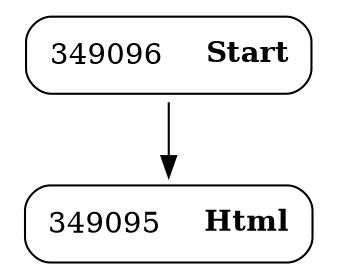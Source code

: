 digraph ast {
node [shape=none];
349095 [label=<<TABLE border='1' cellspacing='0' cellpadding='10' style='rounded' ><TR><TD border='0'>349095</TD><TD border='0'><B>Html</B></TD></TR></TABLE>>];
349096 [label=<<TABLE border='1' cellspacing='0' cellpadding='10' style='rounded' ><TR><TD border='0'>349096</TD><TD border='0'><B>Start</B></TD></TR></TABLE>>];
349096 -> 349095 [weight=2];
}
